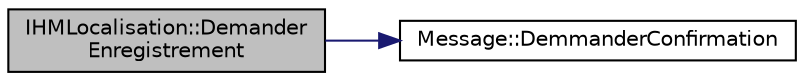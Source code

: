 digraph "IHMLocalisation::DemanderEnregistrement"
{
 // LATEX_PDF_SIZE
  edge [fontname="Helvetica",fontsize="10",labelfontname="Helvetica",labelfontsize="10"];
  node [fontname="Helvetica",fontsize="10",shape=record];
  rankdir="LR";
  Node1 [label="IHMLocalisation::Demander\lEnregistrement",height=0.2,width=0.4,color="black", fillcolor="grey75", style="filled", fontcolor="black",tooltip="---------------—PRIVATE---------------—///"];
  Node1 -> Node2 [color="midnightblue",fontsize="10",style="solid",fontname="Helvetica"];
  Node2 [label="Message::DemmanderConfirmation",height=0.2,width=0.4,color="black", fillcolor="white", style="filled",URL="$class_message.html#a0c6e95e7b1707ed6ea924f14d5a8943f",tooltip="Message::DemmanderConfirmation."];
}

